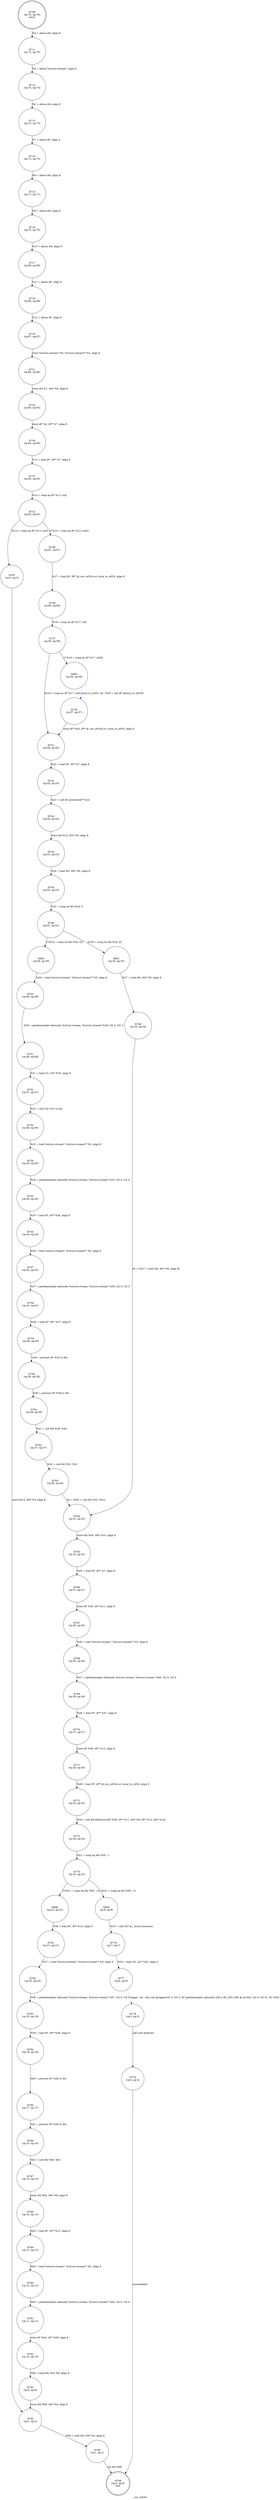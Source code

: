 digraph _out_utf16s {
label="_out_utf16s"
708 [label="N708\n(rp:0, ep:0)\nexit", shape="doublecircle"]
709 [label="N709\n(rp:76, ep:76)\nentry", shape="doublecircle"]
709 -> 711 [label="%4 = alloca i64, align 8"]
711 [label="N711\n(rp:75, ep:75)", shape="circle"]
711 -> 712 [label="%5 = alloca %struct.stream*, align 8"]
712 [label="N712\n(rp:74, ep:74)", shape="circle"]
712 -> 713 [label="%6 = alloca i64, align 8"]
713 [label="N713\n(rp:73, ep:73)", shape="circle"]
713 -> 714 [label="%7 = alloca i8*, align 8"]
714 [label="N714\n(rp:72, ep:72)", shape="circle"]
714 -> 715 [label="%8 = alloca i64, align 8"]
715 [label="N715\n(rp:71, ep:71)", shape="circle"]
715 -> 716 [label="%9 = alloca i64, align 8"]
716 [label="N716\n(rp:70, ep:70)", shape="circle"]
716 -> 717 [label="%10 = alloca i64, align 8"]
717 [label="N717\n(rp:69, ep:69)", shape="circle"]
717 -> 718 [label="%11 = alloca i8*, align 8"]
718 [label="N718\n(rp:68, ep:68)", shape="circle"]
718 -> 719 [label="%12 = alloca i8*, align 8"]
719 [label="N719\n(rp:67, ep:67)", shape="circle"]
719 -> 721 [label="store %struct.stream* %0, %struct.stream** %5, align 8"]
721 [label="N721\n(rp:66, ep:66)", shape="circle"]
721 -> 723 [label="store i64 %1, i64* %6, align 8"]
723 [label="N723\n(rp:65, ep:65)", shape="circle"]
723 -> 730 [label="store i8* %2, i8** %7, align 8"]
730 [label="N730\n(rp:64, ep:64)", shape="circle"]
730 -> 731 [label="%13 = load i8*, i8** %7, align 8"]
731 [label="N731\n(rp:63, ep:63)", shape="circle"]
731 -> 732 [label="%14 = icmp eq i8* %13, null"]
732 [label="N732\n(rp:62, ep:62)", shape="circle"]
732 -> 797 [label="[%14 = icmp eq i8* %13, null]"]
732 -> 798 [label="[!(%14 = icmp eq i8* %13, null)]"]
736 [label="N736\n(rp:60, ep:60)", shape="circle"]
736 -> 737 [label="%18 = icmp ne i8* %17, null"]
737 [label="N737\n(rp:59, ep:59)", shape="circle"]
737 -> 800 [label="[!(%18 = icmp ne i8* %17, null)]"]
737 -> 741 [label="[%18 = icmp ne i8* %17, null]"]
739 [label="N739\n(rp:57, ep:57)", shape="circle"]
739 -> 741 [label="store i8* %20, i8** @_out_utf16s.icv_local_to_utf16, align 8"]
741 [label="N741\n(rp:56, ep:56)", shape="circle"]
741 -> 742 [label="%22 = load i8*, i8** %7, align 8"]
742 [label="N742\n(rp:55, ep:55)", shape="circle"]
742 -> 743 [label="%23 = call i64 @strlen(i8* %22)"]
743 [label="N743\n(rp:54, ep:54)", shape="circle"]
743 -> 744 [label="store i64 %23, i64* %9, align 8"]
744 [label="N744\n(rp:53, ep:53)", shape="circle"]
744 -> 745 [label="%24 = load i64, i64* %6, align 8"]
745 [label="N745\n(rp:52, ep:52)", shape="circle"]
745 -> 746 [label="%25 = icmp ne i64 %24, 0"]
746 [label="N746\n(rp:51, ep:51)", shape="circle"]
746 -> 801 [label="[%25 = icmp ne i64 %24, 0]"]
746 -> 802 [label="[!(%25 = icmp ne i64 %24, 0)]"]
748 [label="N748\n(rp:34, ep:34)", shape="circle"]
748 -> 764 [label="44 = [%27 = load i64, i64* %6, align 8]"]
750 [label="N750\n(rp:49, ep:49)", shape="circle"]
750 -> 751 [label="%30 = getelementptr inbounds %struct.stream, %struct.stream* %29, i32 0, i32 3"]
751 [label="N751\n(rp:48, ep:48)", shape="circle"]
751 -> 752 [label="%31 = load i32, i32* %30, align 8"]
752 [label="N752\n(rp:47, ep:47)", shape="circle"]
752 -> 753 [label="%32 = zext i32 %31 to i64"]
753 [label="N753\n(rp:46, ep:46)", shape="circle"]
753 -> 754 [label="%33 = load %struct.stream*, %struct.stream** %5, align 8"]
754 [label="N754\n(rp:45, ep:45)", shape="circle"]
754 -> 755 [label="%34 = getelementptr inbounds %struct.stream, %struct.stream* %33, i32 0, i32 0"]
755 [label="N755\n(rp:44, ep:44)", shape="circle"]
755 -> 756 [label="%35 = load i8*, i8** %34, align 8"]
756 [label="N756\n(rp:43, ep:43)", shape="circle"]
756 -> 757 [label="%36 = load %struct.stream*, %struct.stream** %5, align 8"]
757 [label="N757\n(rp:42, ep:42)", shape="circle"]
757 -> 758 [label="%37 = getelementptr inbounds %struct.stream, %struct.stream* %36, i32 0, i32 2"]
758 [label="N758\n(rp:41, ep:41)", shape="circle"]
758 -> 759 [label="%38 = load i8*, i8** %37, align 8"]
759 [label="N759\n(rp:40, ep:40)", shape="circle"]
759 -> 760 [label="%39 = ptrtoint i8* %35 to i64"]
760 [label="N760\n(rp:39, ep:39)", shape="circle"]
760 -> 761 [label="%40 = ptrtoint i8* %38 to i64"]
761 [label="N761\n(rp:38, ep:38)", shape="circle"]
761 -> 762 [label="%41 = sub i64 %39, %40"]
762 [label="N762\n(rp:37, ep:37)", shape="circle"]
762 -> 763 [label="%42 = sub i64 %32, %41"]
763 [label="N763\n(rp:36, ep:36)", shape="circle"]
763 -> 764 [label="44 = [%42 = sub i64 %32, %41]"]
764 [label="N764\n(rp:33, ep:33)", shape="circle"]
764 -> 765 [label="store i64 %44, i64* %10, align 8"]
765 [label="N765\n(rp:32, ep:32)", shape="circle"]
765 -> 766 [label="%45 = load i8*, i8** %7, align 8"]
766 [label="N766\n(rp:31, ep:31)", shape="circle"]
766 -> 767 [label="store i8* %45, i8** %11, align 8"]
767 [label="N767\n(rp:30, ep:30)", shape="circle"]
767 -> 768 [label="%46 = load %struct.stream*, %struct.stream** %5, align 8"]
768 [label="N768\n(rp:29, ep:29)", shape="circle"]
768 -> 769 [label="%47 = getelementptr inbounds %struct.stream, %struct.stream* %46, i32 0, i32 0"]
769 [label="N769\n(rp:28, ep:28)", shape="circle"]
769 -> 770 [label="%48 = load i8*, i8** %47, align 8"]
770 [label="N770\n(rp:27, ep:27)", shape="circle"]
770 -> 771 [label="store i8* %48, i8** %12, align 8"]
771 [label="N771\n(rp:26, ep:26)", shape="circle"]
771 -> 772 [label="%49 = load i8*, i8** @_out_utf16s.icv_local_to_utf16, align 8"]
772 [label="N772\n(rp:25, ep:25)", shape="circle"]
772 -> 773 [label="%50 = call i64 @libiconv(i8* %49, i8** %11, i64* %9, i8** %12, i64* %10)"]
773 [label="N773\n(rp:24, ep:24)", shape="circle"]
773 -> 774 [label="%51 = icmp eq i64 %50, -1"]
774 [label="N774\n(rp:23, ep:23)", shape="circle"]
774 -> 805 [label="[%51 = icmp eq i64 %50, -1]"]
774 -> 806 [label="[!(%51 = icmp eq i64 %50, -1)]"]
776 [label="N776\n(rp:7, ep:7)", shape="circle"]
776 -> 777 [label="%54 = load i32, i32* %53, align 4"]
777 [label="N777\n(rp:6, ep:6)", shape="circle"]
777 -> 778 [label="logger --@-- call void @logger(i32 4, i32 3, i8* getelementptr inbounds ([38 x i8], [38 x i8]* @.str.643, i32 0, i32 0), i32 %54)", style="dashed", color="blue"]
778 [label="N778\n(rp:5, ep:5)", shape="circle"]
778 -> 779 [label="call void @abort()"]
779 [label="N779\n(rp:4, ep:4)", shape="circle"]
779 -> 708 [label="unreachable"]
781 [label="N781\n(rp:21, ep:21)", shape="circle"]
781 -> 782 [label="%57 = load %struct.stream*, %struct.stream** %5, align 8"]
782 [label="N782\n(rp:20, ep:20)", shape="circle"]
782 -> 783 [label="%58 = getelementptr inbounds %struct.stream, %struct.stream* %57, i32 0, i32 0"]
783 [label="N783\n(rp:19, ep:19)", shape="circle"]
783 -> 784 [label="%59 = load i8*, i8** %58, align 8"]
784 [label="N784\n(rp:18, ep:18)", shape="circle"]
784 -> 785 [label="%60 = ptrtoint i8* %56 to i64"]
785 [label="N785\n(rp:17, ep:17)", shape="circle"]
785 -> 786 [label="%61 = ptrtoint i8* %59 to i64"]
786 [label="N786\n(rp:16, ep:16)", shape="circle"]
786 -> 787 [label="%62 = sub i64 %60, %61"]
787 [label="N787\n(rp:15, ep:15)", shape="circle"]
787 -> 788 [label="store i64 %62, i64* %8, align 8"]
788 [label="N788\n(rp:14, ep:14)", shape="circle"]
788 -> 789 [label="%63 = load i8*, i8** %12, align 8"]
789 [label="N789\n(rp:13, ep:13)", shape="circle"]
789 -> 790 [label="%64 = load %struct.stream*, %struct.stream** %5, align 8"]
790 [label="N790\n(rp:12, ep:12)", shape="circle"]
790 -> 791 [label="%65 = getelementptr inbounds %struct.stream, %struct.stream* %64, i32 0, i32 0"]
791 [label="N791\n(rp:11, ep:11)", shape="circle"]
791 -> 792 [label="store i8* %63, i8** %65, align 8"]
792 [label="N792\n(rp:10, ep:10)", shape="circle"]
792 -> 793 [label="%66 = load i64, i64* %8, align 8"]
793 [label="N793\n(rp:9, ep:9)", shape="circle"]
793 -> 795 [label="store i64 %66, i64* %4, align 8"]
795 [label="N795\n(rp:2, ep:2)", shape="circle"]
795 -> 796 [label="%68 = load i64, i64* %4, align 8"]
796 [label="N796\n(rp:1, ep:1)", shape="circle"]
796 -> 708 [label="ret i64 %68"]
797 [label="N797\n(rp:3, ep:3)", shape="circle"]
797 -> 795 [label="store i64 0, i64* %4, align 8"]
798 [label="N798\n(rp:61, ep:61)", shape="circle"]
798 -> 736 [label="%17 = load i8*, i8** @_out_utf16s.icv_local_to_utf16, align 8"]
800 [label="N800\n(rp:58, ep:58)", shape="circle"]
800 -> 739 [label="local_to_utf16 --@-- %20 = call i8* @local_to_utf16()", style="dashed", color="blue"]
801 [label="N801\n(rp:35, ep:35)", shape="circle"]
801 -> 748 [label="%27 = load i64, i64* %6, align 8"]
802 [label="N802\n(rp:50, ep:50)", shape="circle"]
802 -> 750 [label="%29 = load %struct.stream*, %struct.stream** %5, align 8"]
805 [label="N805\n(rp:8, ep:8)", shape="circle"]
805 -> 776 [label="%53 = call i32* @__errno_location()"]
806 [label="N806\n(rp:22, ep:22)", shape="circle"]
806 -> 781 [label="%56 = load i8*, i8** %12, align 8"]
}
